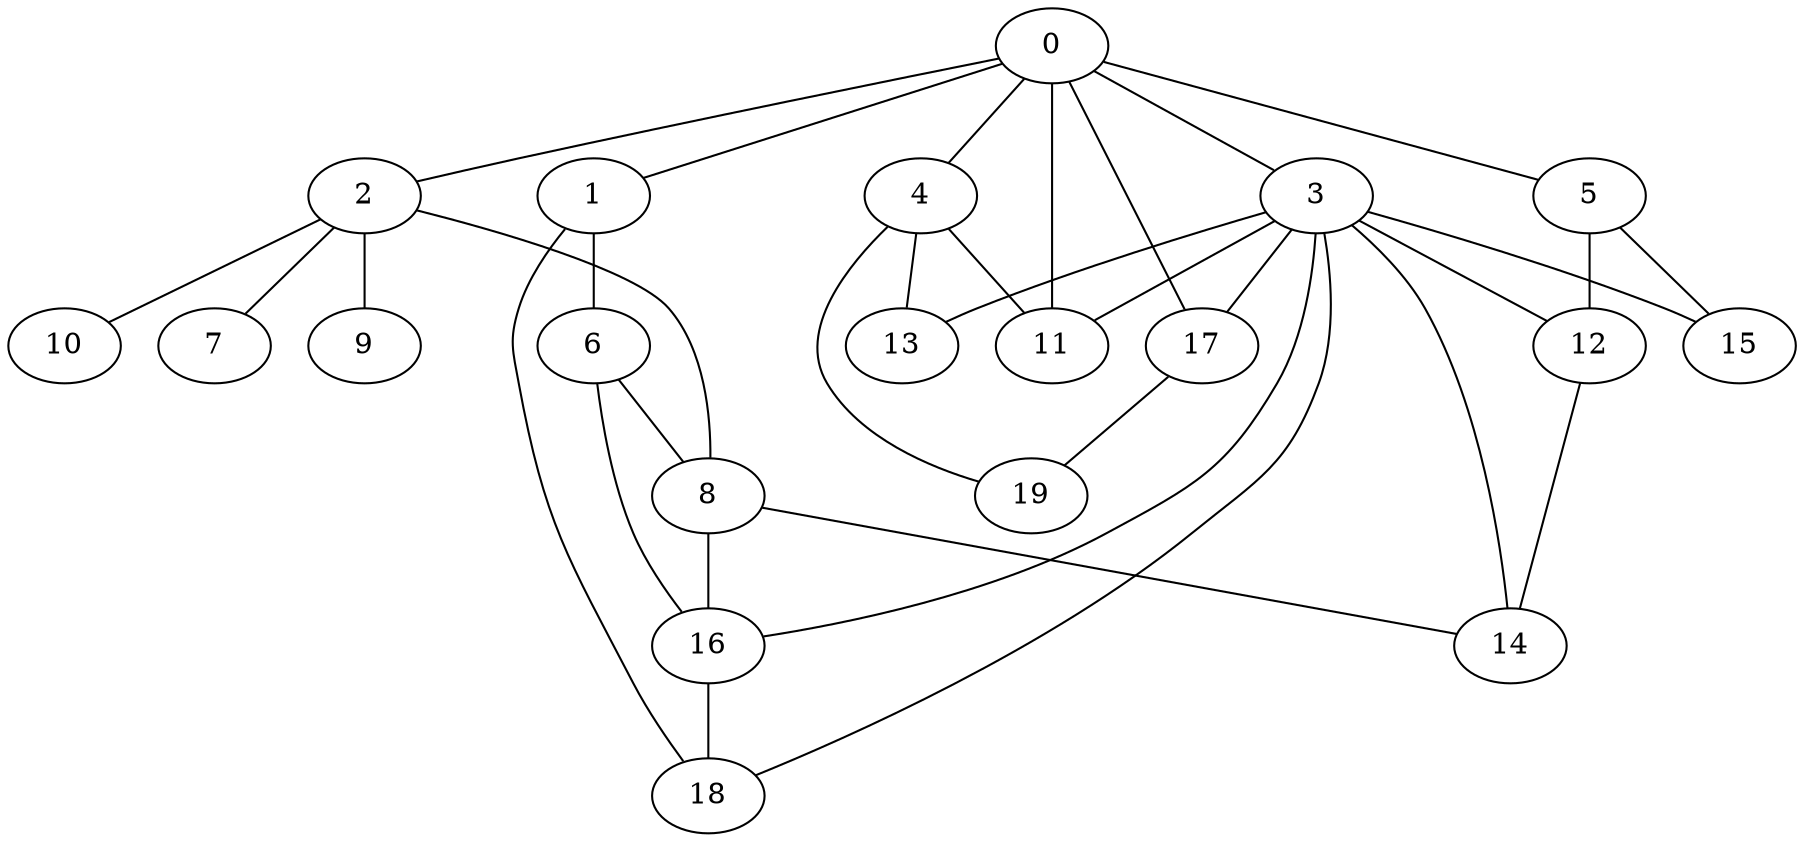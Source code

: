 graph graphname {0--1
0--2
0--3
0--4
0--5
0--11
0--17
1--6
1--18
2--7
2--8
2--9
2--10
3--11
3--12
3--13
3--14
3--15
3--16
3--17
3--18
4--11
4--13
4--19
5--12
5--15
6--8
6--16
8--14
8--16
12--14
16--18
17--19
}